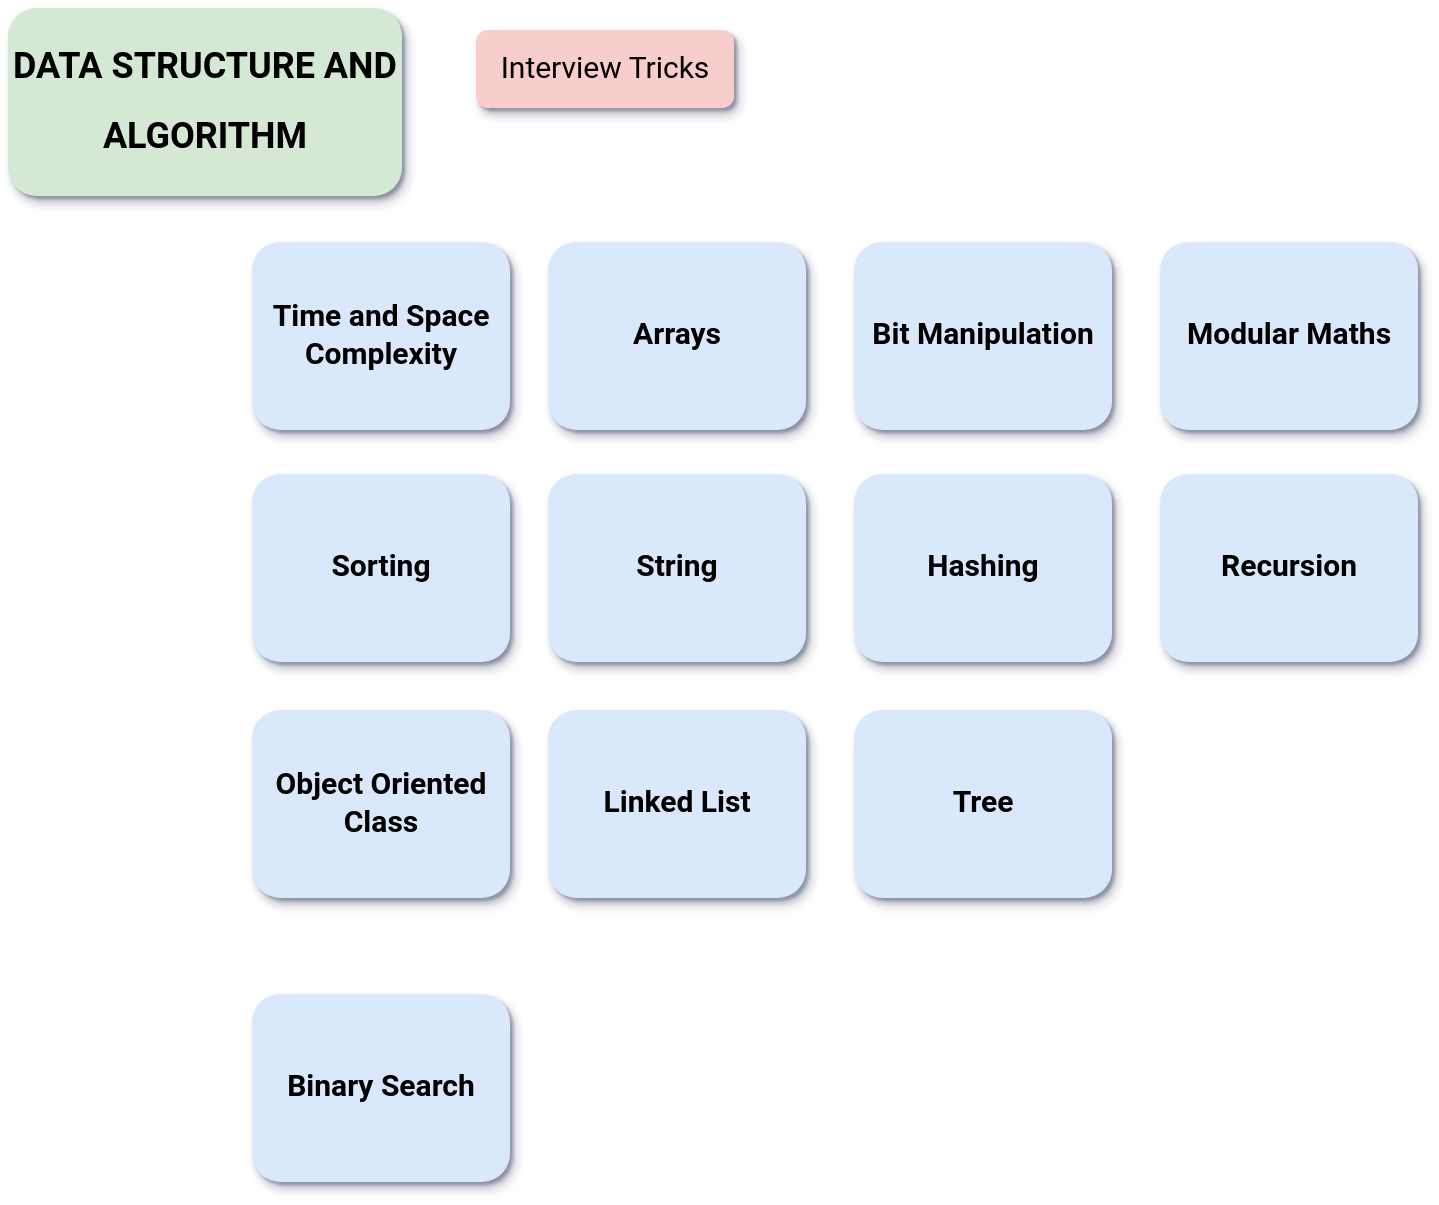 <mxfile version="21.7.2" type="device" pages="2">
  <diagram name="Data Structure and Algo" id="cmYec623V-D8ZxnN9g_8">
    <mxGraphModel dx="3659" dy="1095" grid="0" gridSize="10" guides="1" tooltips="1" connect="1" arrows="1" fold="1" page="0" pageScale="1" pageWidth="850" pageHeight="1100" background="none" math="0" shadow="1">
      <root>
        <mxCell id="0" />
        <mxCell id="1" parent="0" />
        <UserObject label="&lt;p style=&quot;line-height: 260%;&quot;&gt;&lt;b&gt;&lt;font data-font-src=&quot;https://fonts.googleapis.com/css?family=Roboto&quot; face=&quot;Roboto&quot; style=&quot;font-size: 18px;&quot;&gt;DATA STRUCTURE AND ALGORITHM&lt;/font&gt;&lt;/b&gt;&lt;/p&gt;" link="data:page/id,cmYec623V-D8ZxnN9g_8" id="KO7iDOYxRLkejRy-OGrP-12">
          <mxCell style="rounded=1;whiteSpace=wrap;html=1;fillColor=#d5e8d4;strokeColor=none;shadow=1;treeFolding=1;editable=1;movable=1;resizable=1;rotatable=1;deletable=1;locked=0;connectable=1;" parent="1" vertex="1">
            <mxGeometry x="-2105" y="-121" width="197" height="94" as="geometry" />
          </mxCell>
        </UserObject>
        <UserObject label="&lt;p style=&quot;line-height: 142%;&quot;&gt;&lt;b&gt;&lt;font data-font-src=&quot;https://fonts.googleapis.com/css?family=Roboto&quot; face=&quot;Roboto&quot; style=&quot;font-size: 15px;&quot;&gt;Time and Space Complexity&lt;/font&gt;&lt;/b&gt;&lt;/p&gt;" id="KO7iDOYxRLkejRy-OGrP-13">
          <mxCell style="rounded=1;whiteSpace=wrap;html=1;fillColor=#dae8fc;strokeColor=none;shadow=1;treeFolding=0;movable=1;resizable=1;rotatable=1;deletable=1;editable=1;locked=0;connectable=1;" parent="1" vertex="1">
            <mxGeometry x="-1983" y="-4" width="129" height="94" as="geometry" />
          </mxCell>
        </UserObject>
        <UserObject label="&lt;p style=&quot;line-height: 142%;&quot;&gt;&lt;b&gt;&lt;font data-font-src=&quot;https://fonts.googleapis.com/css?family=Roboto&quot; face=&quot;Roboto&quot; style=&quot;font-size: 15px;&quot;&gt;Arrays&lt;/font&gt;&lt;/b&gt;&lt;/p&gt;" id="KO7iDOYxRLkejRy-OGrP-14">
          <mxCell style="rounded=1;whiteSpace=wrap;html=1;fillColor=#dae8fc;strokeColor=none;shadow=1;treeFolding=0;movable=1;resizable=1;rotatable=1;deletable=1;editable=1;locked=0;connectable=1;" parent="1" vertex="1">
            <mxGeometry x="-1835" y="-4" width="129" height="94" as="geometry" />
          </mxCell>
        </UserObject>
        <UserObject label="&lt;p style=&quot;line-height: 142%;&quot;&gt;&lt;b&gt;&lt;font data-font-src=&quot;https://fonts.googleapis.com/css?family=Roboto&quot; face=&quot;Roboto&quot; style=&quot;font-size: 15px;&quot;&gt;Bit Manipulation&lt;/font&gt;&lt;/b&gt;&lt;/p&gt;" id="KO7iDOYxRLkejRy-OGrP-15">
          <mxCell style="rounded=1;whiteSpace=wrap;html=1;fillColor=#dae8fc;strokeColor=none;shadow=1;treeFolding=0;movable=1;resizable=1;rotatable=1;deletable=1;editable=1;locked=0;connectable=1;" parent="1" vertex="1">
            <mxGeometry x="-1682" y="-4" width="129" height="94" as="geometry" />
          </mxCell>
        </UserObject>
        <UserObject label="&lt;p style=&quot;line-height: 142%;&quot;&gt;&lt;b&gt;&lt;font data-font-src=&quot;https://fonts.googleapis.com/css?family=Roboto&quot; face=&quot;Roboto&quot; style=&quot;font-size: 15px;&quot;&gt;Modular Maths&lt;/font&gt;&lt;/b&gt;&lt;/p&gt;" id="KO7iDOYxRLkejRy-OGrP-16">
          <mxCell style="rounded=1;whiteSpace=wrap;html=1;fillColor=#dae8fc;strokeColor=none;shadow=1;treeFolding=0;movable=1;resizable=1;rotatable=1;deletable=1;editable=1;locked=0;connectable=1;" parent="1" vertex="1">
            <mxGeometry x="-1529" y="-4" width="129" height="94" as="geometry" />
          </mxCell>
        </UserObject>
        <UserObject label="&lt;p style=&quot;line-height: 142%;&quot;&gt;&lt;b&gt;&lt;font data-font-src=&quot;https://fonts.googleapis.com/css?family=Roboto&quot; face=&quot;Roboto&quot; style=&quot;font-size: 15px;&quot;&gt;Sorting&lt;/font&gt;&lt;/b&gt;&lt;/p&gt;" id="KO7iDOYxRLkejRy-OGrP-17">
          <mxCell style="rounded=1;whiteSpace=wrap;html=1;fillColor=#dae8fc;strokeColor=none;shadow=1;treeFolding=0;movable=1;resizable=1;rotatable=1;deletable=1;editable=1;locked=0;connectable=1;" parent="1" vertex="1">
            <mxGeometry x="-1983" y="112" width="129" height="94" as="geometry" />
          </mxCell>
        </UserObject>
        <UserObject label="&lt;p style=&quot;line-height: 142%;&quot;&gt;&lt;b&gt;&lt;font data-font-src=&quot;https://fonts.googleapis.com/css?family=Roboto&quot; face=&quot;Roboto&quot; style=&quot;font-size: 15px;&quot;&gt;String&lt;/font&gt;&lt;/b&gt;&lt;/p&gt;" id="KO7iDOYxRLkejRy-OGrP-18">
          <mxCell style="rounded=1;whiteSpace=wrap;html=1;fillColor=#dae8fc;strokeColor=none;shadow=1;treeFolding=0;movable=1;resizable=1;rotatable=1;deletable=1;editable=1;locked=0;connectable=1;" parent="1" vertex="1">
            <mxGeometry x="-1835" y="112" width="129" height="94" as="geometry" />
          </mxCell>
        </UserObject>
        <UserObject label="&lt;p style=&quot;line-height: 142%;&quot;&gt;&lt;b&gt;&lt;font data-font-src=&quot;https://fonts.googleapis.com/css?family=Roboto&quot; face=&quot;Roboto&quot; style=&quot;font-size: 15px;&quot;&gt;Hashing&lt;/font&gt;&lt;/b&gt;&lt;/p&gt;" id="KO7iDOYxRLkejRy-OGrP-19">
          <mxCell style="rounded=1;whiteSpace=wrap;html=1;fillColor=#dae8fc;strokeColor=none;shadow=1;treeFolding=0;movable=1;resizable=1;rotatable=1;deletable=1;editable=1;locked=0;connectable=1;" parent="1" vertex="1">
            <mxGeometry x="-1682" y="112" width="129" height="94" as="geometry" />
          </mxCell>
        </UserObject>
        <UserObject label="&lt;p style=&quot;line-height: 142%;&quot;&gt;&lt;b&gt;&lt;font data-font-src=&quot;https://fonts.googleapis.com/css?family=Roboto&quot; face=&quot;Roboto&quot; style=&quot;font-size: 15px;&quot;&gt;Recursion&lt;/font&gt;&lt;/b&gt;&lt;/p&gt;" id="KO7iDOYxRLkejRy-OGrP-20">
          <mxCell style="rounded=1;whiteSpace=wrap;html=1;fillColor=#dae8fc;strokeColor=none;shadow=1;treeFolding=0;movable=1;resizable=1;rotatable=1;deletable=1;editable=1;locked=0;connectable=1;" parent="1" vertex="1">
            <mxGeometry x="-1529" y="112" width="129" height="94" as="geometry" />
          </mxCell>
        </UserObject>
        <UserObject label="&lt;p style=&quot;line-height: 142%;&quot;&gt;&lt;b&gt;&lt;font data-font-src=&quot;https://fonts.googleapis.com/css?family=Roboto&quot; face=&quot;Roboto&quot; style=&quot;font-size: 15px;&quot;&gt;Object Oriented Class&lt;/font&gt;&lt;/b&gt;&lt;/p&gt;" id="KO7iDOYxRLkejRy-OGrP-21">
          <mxCell style="rounded=1;whiteSpace=wrap;html=1;fillColor=#dae8fc;strokeColor=none;shadow=1;treeFolding=0;movable=1;resizable=1;rotatable=1;deletable=1;editable=1;locked=0;connectable=1;" parent="1" vertex="1">
            <mxGeometry x="-1983" y="230" width="129" height="94" as="geometry" />
          </mxCell>
        </UserObject>
        <UserObject label="&lt;p style=&quot;line-height: 142%;&quot;&gt;&lt;b&gt;&lt;font data-font-src=&quot;https://fonts.googleapis.com/css?family=Roboto&quot; face=&quot;Roboto&quot; style=&quot;font-size: 15px;&quot;&gt;Linked List&lt;/font&gt;&lt;/b&gt;&lt;/p&gt;" id="KO7iDOYxRLkejRy-OGrP-22">
          <mxCell style="rounded=1;whiteSpace=wrap;html=1;fillColor=#dae8fc;strokeColor=none;shadow=1;treeFolding=0;movable=1;resizable=1;rotatable=1;deletable=1;editable=1;locked=0;connectable=1;" parent="1" vertex="1">
            <mxGeometry x="-1835" y="230" width="129" height="94" as="geometry" />
          </mxCell>
        </UserObject>
        <UserObject label="&lt;p style=&quot;line-height: 142%;&quot;&gt;&lt;b&gt;&lt;font data-font-src=&quot;https://fonts.googleapis.com/css?family=Roboto&quot; face=&quot;Roboto&quot; style=&quot;font-size: 15px;&quot;&gt;Tree&lt;/font&gt;&lt;/b&gt;&lt;/p&gt;" id="KO7iDOYxRLkejRy-OGrP-23">
          <mxCell style="rounded=1;whiteSpace=wrap;html=1;fillColor=#dae8fc;strokeColor=none;shadow=1;treeFolding=0;movable=1;resizable=1;rotatable=1;deletable=1;editable=1;locked=0;connectable=1;" parent="1" vertex="1">
            <mxGeometry x="-1682" y="230" width="129" height="94" as="geometry" />
          </mxCell>
        </UserObject>
        <UserObject label="&lt;p style=&quot;line-height: 142%;&quot;&gt;&lt;font data-font-src=&quot;https://fonts.googleapis.com/css?family=Roboto&quot; face=&quot;Roboto&quot; style=&quot;font-size: 15px;&quot;&gt;Interview Tricks&lt;/font&gt;&lt;/p&gt;" link="data:page/id,hgRFMdat1AQEbLYRxgLS" id="KO7iDOYxRLkejRy-OGrP-24">
          <mxCell style="rounded=1;whiteSpace=wrap;html=1;shadow=1;treeFolding=1;movable=1;resizable=1;rotatable=1;deletable=1;editable=1;locked=0;connectable=1;strokeColor=none;fillColor=#f8cecc;" parent="1" vertex="1">
            <mxGeometry x="-1871.0" y="-110" width="129" height="39" as="geometry" />
          </mxCell>
        </UserObject>
        <UserObject label="&lt;p style=&quot;line-height: 142%;&quot;&gt;&lt;font face=&quot;Roboto&quot;&gt;&lt;span style=&quot;font-size: 15px;&quot;&gt;&lt;b&gt;Binary Search&lt;/b&gt;&lt;/span&gt;&lt;/font&gt;&lt;/p&gt;" id="c8NeDPploXMvqBzqzUHg-1">
          <mxCell style="rounded=1;whiteSpace=wrap;html=1;fillColor=#dae8fc;strokeColor=none;shadow=1;treeFolding=0;movable=1;resizable=1;rotatable=1;deletable=1;editable=1;locked=0;connectable=1;" vertex="1" parent="1">
            <mxGeometry x="-1983" y="372" width="129" height="94" as="geometry" />
          </mxCell>
        </UserObject>
      </root>
    </mxGraphModel>
  </diagram>
  <diagram name="Interview tricks" id="hgRFMdat1AQEbLYRxgLS">
    <mxGraphModel dx="1834" dy="782" grid="0" gridSize="10" guides="1" tooltips="1" connect="1" arrows="1" fold="1" page="0" pageScale="1" pageWidth="850" pageHeight="1100" math="0" shadow="0">
      <root>
        <mxCell id="0" />
        <mxCell id="1" parent="0" />
        <mxCell id="F4ZC5nXCLhVT-I1Y7pf9-1" value="&lt;p style=&quot;line-height: 142%;&quot;&gt;&lt;b&gt;&lt;font data-font-src=&quot;https://fonts.googleapis.com/css?family=Roboto&quot; face=&quot;Roboto&quot; style=&quot;font-size: 15px;&quot;&gt;Interview Tricks&lt;/font&gt;&lt;/b&gt;&lt;/p&gt;" style="rounded=1;whiteSpace=wrap;html=1;fillColor=#dae8fc;strokeColor=none;shadow=1;treeFolding=1;movable=1;resizable=1;rotatable=1;deletable=1;editable=1;locked=0;connectable=1;" parent="1" vertex="1">
          <mxGeometry x="234" y="62" width="129" height="94" as="geometry" />
        </mxCell>
        <mxCell id="F4ZC5nXCLhVT-I1Y7pf9-2" style="edgeStyle=orthogonalEdgeStyle;rounded=0;orthogonalLoop=1;jettySize=auto;html=1;" parent="1" source="F4ZC5nXCLhVT-I1Y7pf9-3" target="F4ZC5nXCLhVT-I1Y7pf9-1" edge="1">
          <mxGeometry relative="1" as="geometry" />
        </mxCell>
        <UserObject label="&lt;p style=&quot;line-height: 260%;&quot;&gt;&lt;b&gt;&lt;font data-font-src=&quot;https://fonts.googleapis.com/css?family=Roboto&quot; face=&quot;Roboto&quot; style=&quot;font-size: 18px;&quot;&gt;DATA STRUCTURE AND ALGORITHM&lt;/font&gt;&lt;/b&gt;&lt;/p&gt;" link="data:page/id,KQ3RXT452Op9s6PRzBAU" id="F4ZC5nXCLhVT-I1Y7pf9-3">
          <mxCell style="rounded=1;whiteSpace=wrap;html=1;fillColor=#d5e8d4;strokeColor=none;shadow=1;treeFolding=1;editable=1;movable=1;resizable=1;rotatable=1;deletable=1;locked=0;connectable=1;" parent="1" vertex="1">
            <mxGeometry x="11" y="62" width="197" height="94" as="geometry" />
          </mxCell>
        </UserObject>
        <mxCell id="OqBqEW8hXMeWEtkxkb-W-1" value="Pattern" style="swimlane;whiteSpace=wrap;html=1;fillColor=#b1ddf0;strokeColor=default;swimlaneFillColor=#FFFFFF;gradientColor=none;" parent="1" vertex="1">
          <mxGeometry x="-140" y="362" width="421" height="226" as="geometry" />
        </mxCell>
        <mxCell id="OqBqEW8hXMeWEtkxkb-W-2" value="1. Intro for 5 min at max&lt;br&gt;&lt;br&gt;2. They will give you question&lt;br&gt;&lt;span style=&quot;white-space: pre;&quot;&gt;&#x9;&lt;/span&gt;&lt;br&gt;&lt;span style=&quot;white-space: pre;&quot;&gt;&#x9;&lt;/span&gt;a. Take 2 to 3 minutes to understand the question (Don&#39;t be in hurry)&lt;br&gt;&lt;br&gt;&lt;span style=&quot;white-space: pre;&quot;&gt;&#x9;&lt;/span&gt;b. Ask clarifying question and edge cases &lt;b&gt;**IMPORTANT**&lt;br&gt;&lt;/b&gt;&lt;br&gt;&lt;span style=&quot;white-space: pre;&quot;&gt;&#x9;&lt;/span&gt;c. Tell them brute force &lt;b&gt;Quickly ( in 5 minutes ), tell TC / SC&lt;br&gt;&lt;/b&gt;&lt;br&gt;&lt;span style=&quot;white-space: pre;&quot;&gt;&#x9;&lt;/span&gt;d. Think of optimized solution and tell TC and SC" style="text;html=1;strokeColor=none;fillColor=none;align=left;verticalAlign=middle;whiteSpace=wrap;rounded=0;" parent="OqBqEW8hXMeWEtkxkb-W-1" vertex="1">
          <mxGeometry x="17" y="40" width="405" height="186" as="geometry" />
        </mxCell>
        <mxCell id="OqBqEW8hXMeWEtkxkb-W-4" value="&lt;p style=&quot;line-height: 142%;&quot;&gt;&lt;font data-font-src=&quot;https://fonts.googleapis.com/css?family=Roboto&quot; face=&quot;Roboto&quot; style=&quot;font-size: 15px;&quot;&gt;Prefer iterative method over resursive&lt;/font&gt;&lt;/p&gt;" style="rounded=1;whiteSpace=wrap;html=1;shadow=1;treeFolding=1;movable=1;resizable=1;rotatable=1;deletable=1;editable=1;locked=0;connectable=1;strokeColor=none;fillColor=#f8cecc;" parent="1" vertex="1">
          <mxGeometry x="369" y="359" width="233" height="117" as="geometry" />
        </mxCell>
      </root>
    </mxGraphModel>
  </diagram>
</mxfile>
